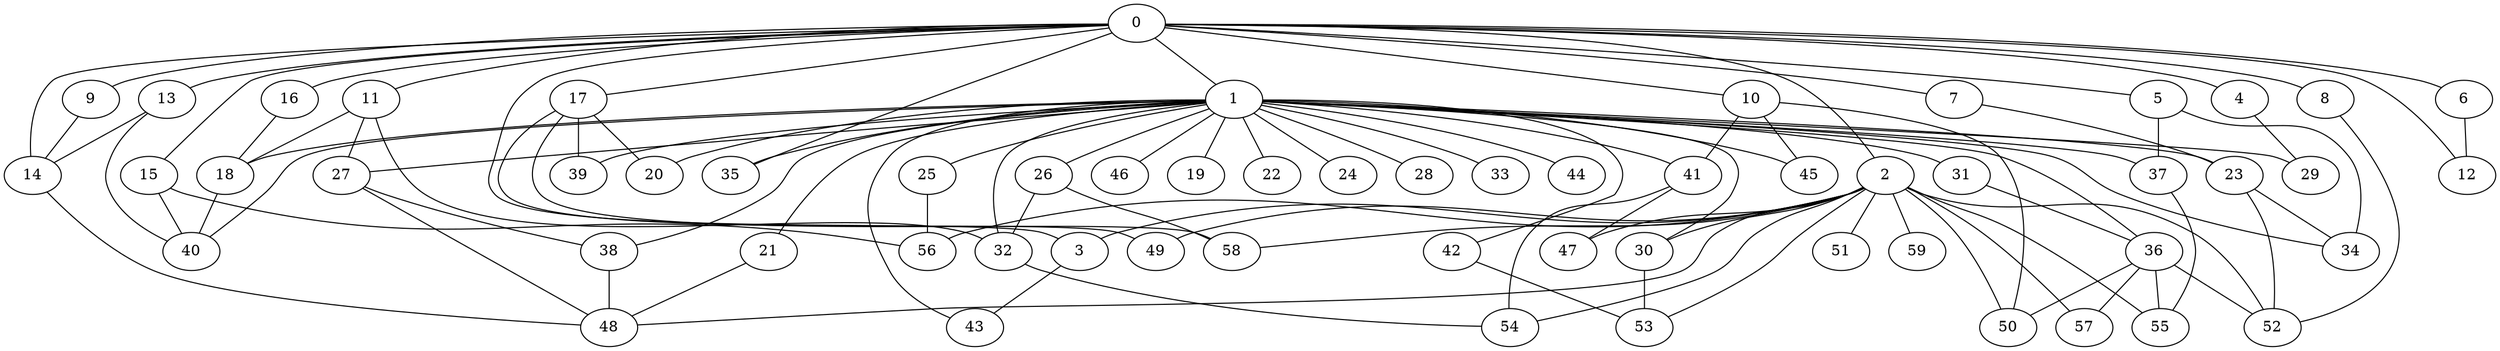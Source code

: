 
graph graphname {
    0 -- 1
0 -- 2
0 -- 3
0 -- 4
0 -- 5
0 -- 6
0 -- 7
0 -- 8
0 -- 9
0 -- 10
0 -- 11
0 -- 12
0 -- 13
0 -- 14
0 -- 15
0 -- 16
0 -- 17
0 -- 35
1 -- 18
1 -- 19
1 -- 20
1 -- 21
1 -- 22
1 -- 23
1 -- 24
1 -- 25
1 -- 26
1 -- 27
1 -- 28
1 -- 29
1 -- 30
1 -- 31
1 -- 32
1 -- 33
1 -- 34
1 -- 35
1 -- 36
1 -- 37
1 -- 38
1 -- 39
1 -- 40
1 -- 41
1 -- 42
1 -- 43
1 -- 44
1 -- 45
1 -- 46
2 -- 47
2 -- 48
2 -- 49
2 -- 50
2 -- 51
2 -- 52
2 -- 53
2 -- 54
2 -- 55
2 -- 56
2 -- 57
2 -- 58
2 -- 59
2 -- 30
2 -- 3
3 -- 43
4 -- 29
5 -- 37
5 -- 34
6 -- 12
7 -- 23
8 -- 52
9 -- 14
10 -- 50
10 -- 41
10 -- 45
11 -- 27
11 -- 18
11 -- 32
13 -- 40
13 -- 14
14 -- 48
15 -- 56
15 -- 40
16 -- 18
17 -- 20
17 -- 58
17 -- 49
17 -- 39
18 -- 40
21 -- 48
23 -- 52
23 -- 34
25 -- 56
26 -- 32
26 -- 58
27 -- 48
27 -- 38
30 -- 53
31 -- 36
32 -- 54
36 -- 57
36 -- 52
36 -- 50
36 -- 55
37 -- 55
38 -- 48
41 -- 54
41 -- 47
42 -- 53

}
